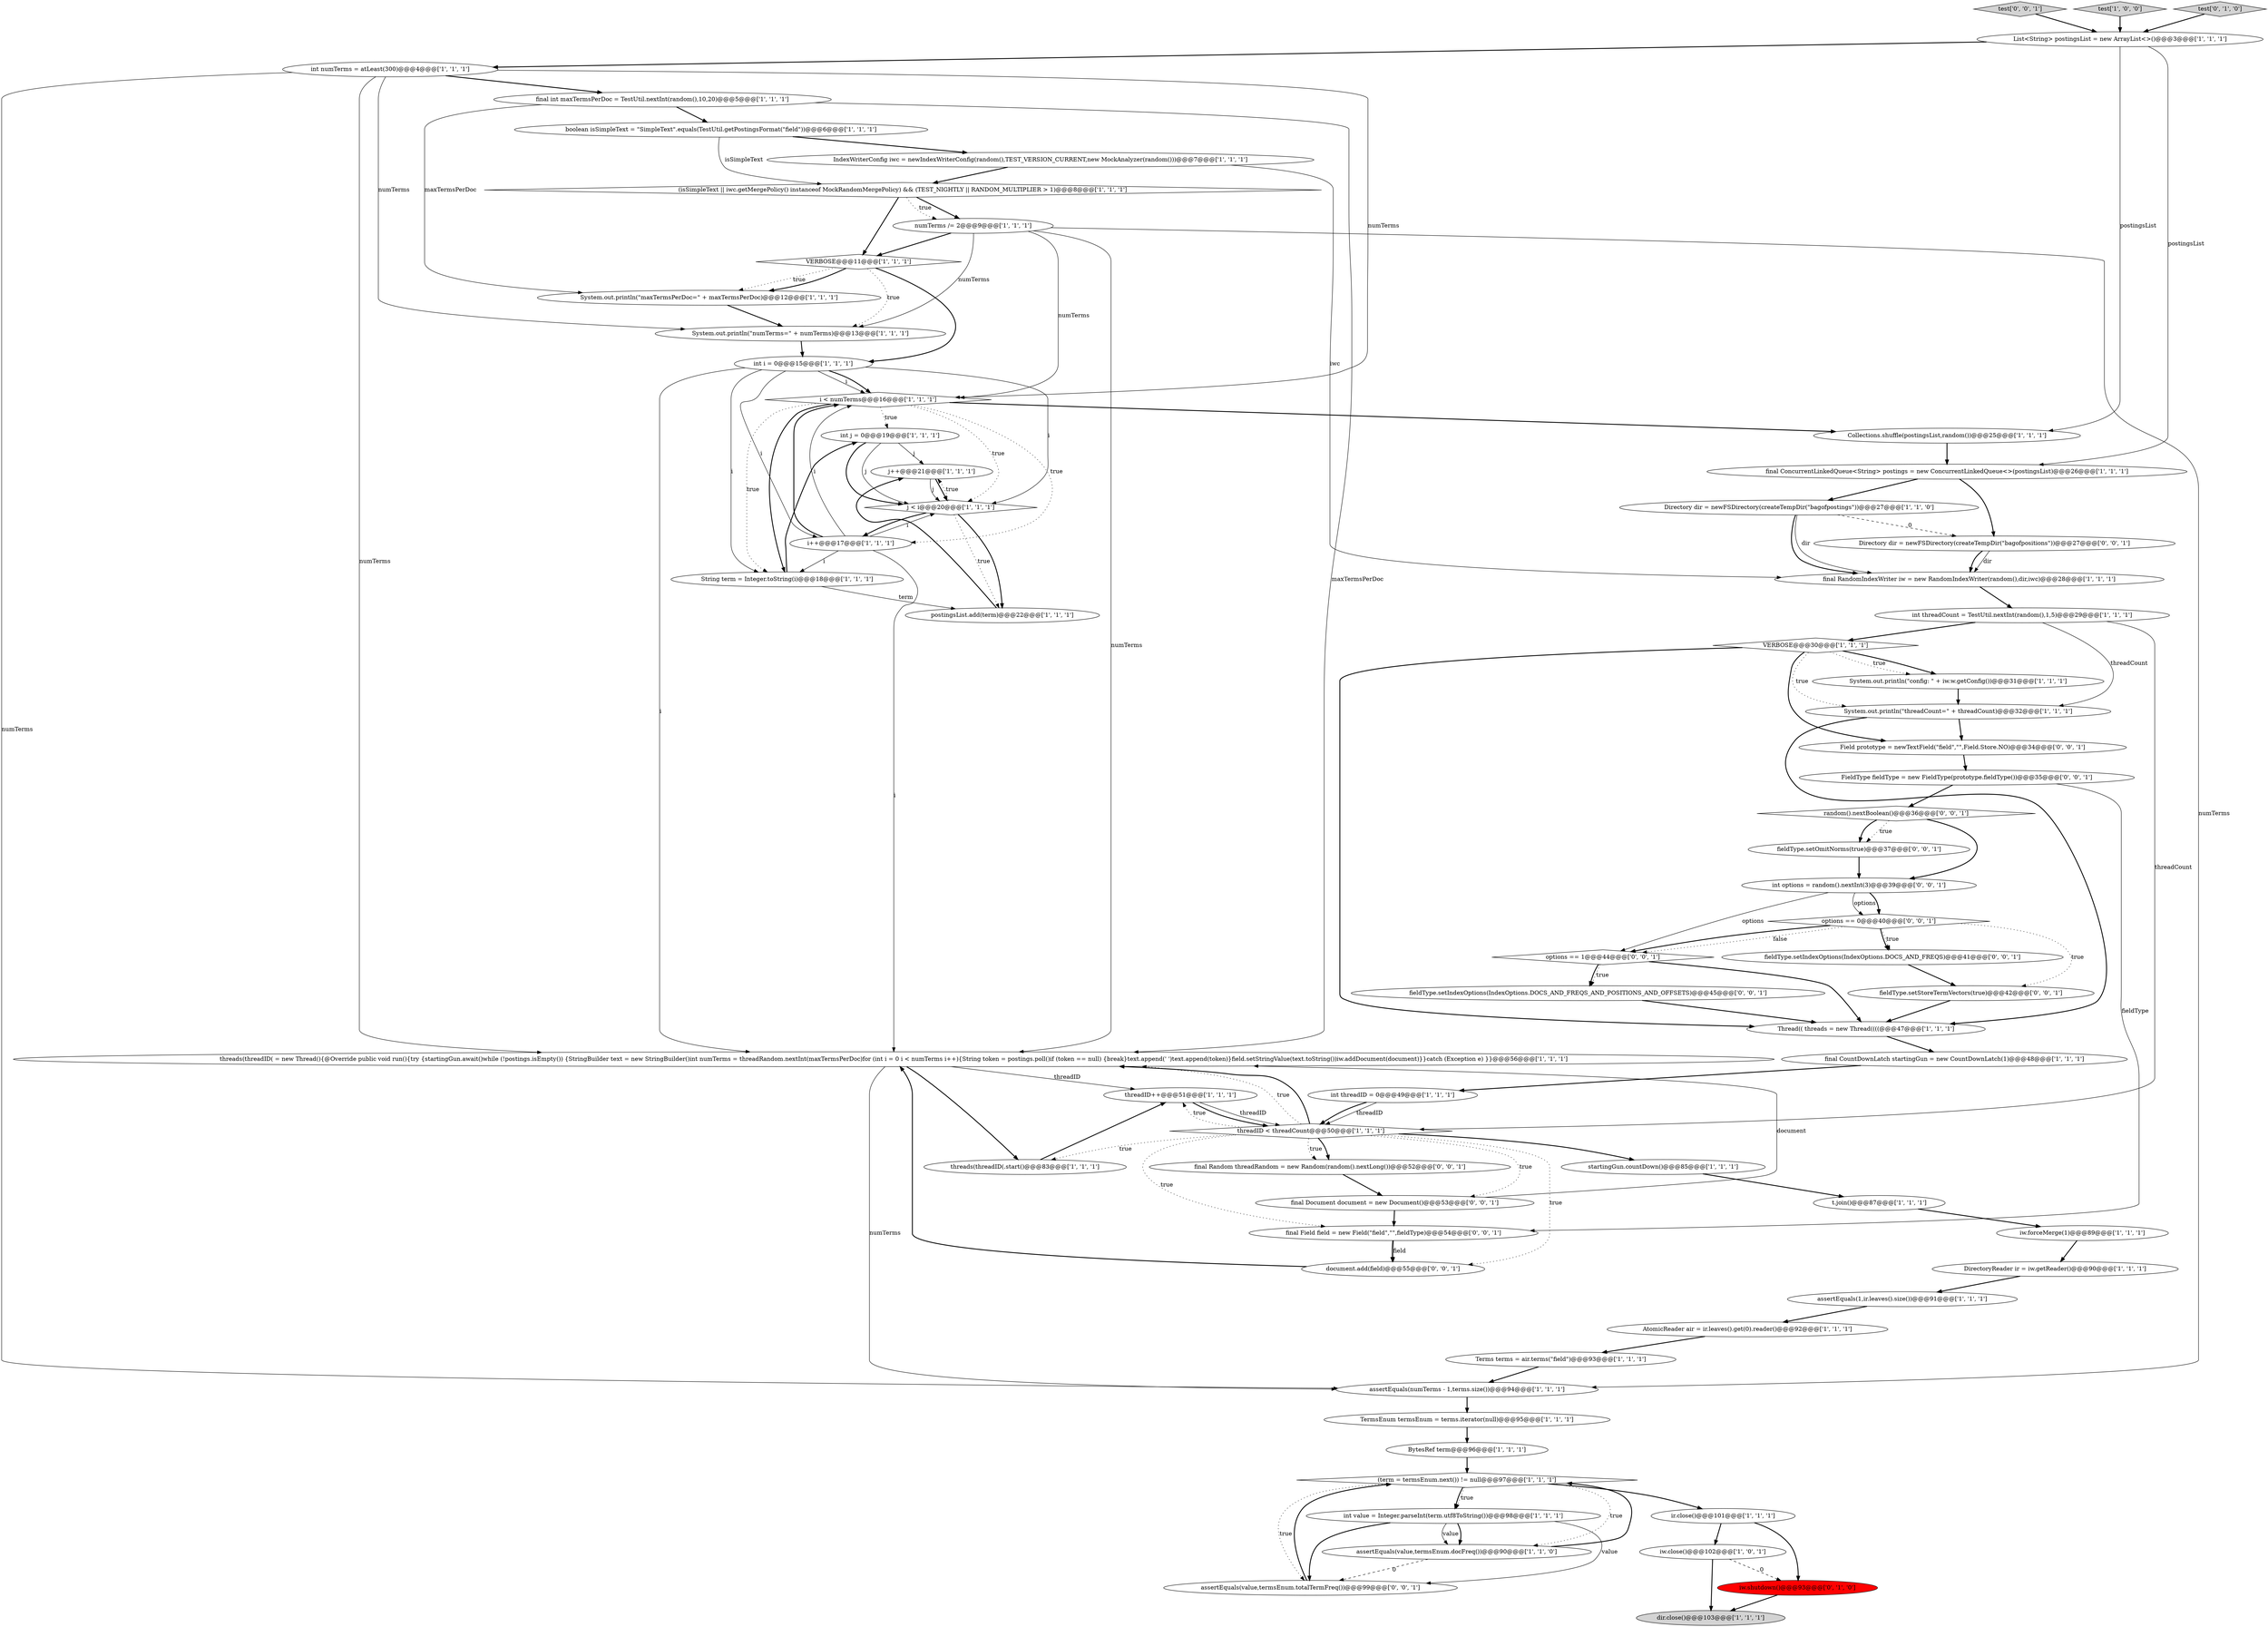 digraph {
2 [style = filled, label = "iw.forceMerge(1)@@@89@@@['1', '1', '1']", fillcolor = white, shape = ellipse image = "AAA0AAABBB1BBB"];
14 [style = filled, label = "int j = 0@@@19@@@['1', '1', '1']", fillcolor = white, shape = ellipse image = "AAA0AAABBB1BBB"];
1 [style = filled, label = "final CountDownLatch startingGun = new CountDownLatch(1)@@@48@@@['1', '1', '1']", fillcolor = white, shape = ellipse image = "AAA0AAABBB1BBB"];
31 [style = filled, label = "int numTerms = atLeast(300)@@@4@@@['1', '1', '1']", fillcolor = white, shape = ellipse image = "AAA0AAABBB1BBB"];
45 [style = filled, label = "int threadID = 0@@@49@@@['1', '1', '1']", fillcolor = white, shape = ellipse image = "AAA0AAABBB1BBB"];
62 [style = filled, label = "random().nextBoolean()@@@36@@@['0', '0', '1']", fillcolor = white, shape = diamond image = "AAA0AAABBB3BBB"];
59 [style = filled, label = "test['0', '0', '1']", fillcolor = lightgray, shape = diamond image = "AAA0AAABBB3BBB"];
55 [style = filled, label = "fieldType.setStoreTermVectors(true)@@@42@@@['0', '0', '1']", fillcolor = white, shape = ellipse image = "AAA0AAABBB3BBB"];
65 [style = filled, label = "assertEquals(value,termsEnum.totalTermFreq())@@@99@@@['0', '0', '1']", fillcolor = white, shape = ellipse image = "AAA0AAABBB3BBB"];
48 [style = filled, label = "int value = Integer.parseInt(term.utf8ToString())@@@98@@@['1', '1', '1']", fillcolor = white, shape = ellipse image = "AAA0AAABBB1BBB"];
6 [style = filled, label = "AtomicReader air = ir.leaves().get(0).reader()@@@92@@@['1', '1', '1']", fillcolor = white, shape = ellipse image = "AAA0AAABBB1BBB"];
34 [style = filled, label = "j++@@@21@@@['1', '1', '1']", fillcolor = white, shape = ellipse image = "AAA0AAABBB1BBB"];
41 [style = filled, label = "Directory dir = newFSDirectory(createTempDir(\"bagofpostings\"))@@@27@@@['1', '1', '0']", fillcolor = white, shape = ellipse image = "AAA0AAABBB1BBB"];
53 [style = filled, label = "fieldType.setOmitNorms(true)@@@37@@@['0', '0', '1']", fillcolor = white, shape = ellipse image = "AAA0AAABBB3BBB"];
42 [style = filled, label = "String term = Integer.toString(i)@@@18@@@['1', '1', '1']", fillcolor = white, shape = ellipse image = "AAA0AAABBB1BBB"];
29 [style = filled, label = "assertEquals(value,termsEnum.docFreq())@@@90@@@['1', '1', '0']", fillcolor = white, shape = ellipse image = "AAA0AAABBB1BBB"];
58 [style = filled, label = "final Field field = new Field(\"field\",\"\",fieldType)@@@54@@@['0', '0', '1']", fillcolor = white, shape = ellipse image = "AAA0AAABBB3BBB"];
61 [style = filled, label = "fieldType.setIndexOptions(IndexOptions.DOCS_AND_FREQS_AND_POSITIONS_AND_OFFSETS)@@@45@@@['0', '0', '1']", fillcolor = white, shape = ellipse image = "AAA0AAABBB3BBB"];
13 [style = filled, label = "int i = 0@@@15@@@['1', '1', '1']", fillcolor = white, shape = ellipse image = "AAA0AAABBB1BBB"];
3 [style = filled, label = "threads(threadID( = new Thread(){@Override public void run(){try {startingGun.await()while (!postings.isEmpty()) {StringBuilder text = new StringBuilder()int numTerms = threadRandom.nextInt(maxTermsPerDoc)for (int i = 0 i < numTerms i++){String token = postings.poll()if (token == null) {break}text.append(' ')text.append(token)}field.setStringValue(text.toString())iw.addDocument(document)}}catch (Exception e) }}@@@56@@@['1', '1', '1']", fillcolor = white, shape = ellipse image = "AAA0AAABBB1BBB"];
36 [style = filled, label = "VERBOSE@@@30@@@['1', '1', '1']", fillcolor = white, shape = diamond image = "AAA0AAABBB1BBB"];
46 [style = filled, label = "BytesRef term@@@96@@@['1', '1', '1']", fillcolor = white, shape = ellipse image = "AAA0AAABBB1BBB"];
60 [style = filled, label = "int options = random().nextInt(3)@@@39@@@['0', '0', '1']", fillcolor = white, shape = ellipse image = "AAA0AAABBB3BBB"];
5 [style = filled, label = "final RandomIndexWriter iw = new RandomIndexWriter(random(),dir,iwc)@@@28@@@['1', '1', '1']", fillcolor = white, shape = ellipse image = "AAA0AAABBB1BBB"];
21 [style = filled, label = "threadID++@@@51@@@['1', '1', '1']", fillcolor = white, shape = ellipse image = "AAA0AAABBB1BBB"];
64 [style = filled, label = "final Document document = new Document()@@@53@@@['0', '0', '1']", fillcolor = white, shape = ellipse image = "AAA0AAABBB3BBB"];
30 [style = filled, label = "Thread(( threads = new Thread((((@@@47@@@['1', '1', '1']", fillcolor = white, shape = ellipse image = "AAA0AAABBB1BBB"];
4 [style = filled, label = "threads(threadID(.start()@@@83@@@['1', '1', '1']", fillcolor = white, shape = ellipse image = "AAA0AAABBB1BBB"];
54 [style = filled, label = "Field prototype = newTextField(\"field\",\"\",Field.Store.NO)@@@34@@@['0', '0', '1']", fillcolor = white, shape = ellipse image = "AAA0AAABBB3BBB"];
11 [style = filled, label = "j < i@@@20@@@['1', '1', '1']", fillcolor = white, shape = diamond image = "AAA0AAABBB1BBB"];
47 [style = filled, label = "dir.close()@@@103@@@['1', '1', '1']", fillcolor = lightgray, shape = ellipse image = "AAA0AAABBB1BBB"];
7 [style = filled, label = "assertEquals(numTerms - 1,terms.size())@@@94@@@['1', '1', '1']", fillcolor = white, shape = ellipse image = "AAA0AAABBB1BBB"];
32 [style = filled, label = "System.out.println(\"threadCount=\" + threadCount)@@@32@@@['1', '1', '1']", fillcolor = white, shape = ellipse image = "AAA0AAABBB1BBB"];
9 [style = filled, label = "IndexWriterConfig iwc = newIndexWriterConfig(random(),TEST_VERSION_CURRENT,new MockAnalyzer(random()))@@@7@@@['1', '1', '1']", fillcolor = white, shape = ellipse image = "AAA0AAABBB1BBB"];
39 [style = filled, label = "numTerms /= 2@@@9@@@['1', '1', '1']", fillcolor = white, shape = ellipse image = "AAA0AAABBB1BBB"];
23 [style = filled, label = "test['1', '0', '0']", fillcolor = lightgray, shape = diamond image = "AAA0AAABBB1BBB"];
28 [style = filled, label = "List<String> postingsList = new ArrayList<>()@@@3@@@['1', '1', '1']", fillcolor = white, shape = ellipse image = "AAA0AAABBB1BBB"];
16 [style = filled, label = "System.out.println(\"config: \" + iw.w.getConfig())@@@31@@@['1', '1', '1']", fillcolor = white, shape = ellipse image = "AAA0AAABBB1BBB"];
12 [style = filled, label = "postingsList.add(term)@@@22@@@['1', '1', '1']", fillcolor = white, shape = ellipse image = "AAA0AAABBB1BBB"];
35 [style = filled, label = "i < numTerms@@@16@@@['1', '1', '1']", fillcolor = white, shape = diamond image = "AAA0AAABBB1BBB"];
44 [style = filled, label = "final int maxTermsPerDoc = TestUtil.nextInt(random(),10,20)@@@5@@@['1', '1', '1']", fillcolor = white, shape = ellipse image = "AAA0AAABBB1BBB"];
57 [style = filled, label = "final Random threadRandom = new Random(random().nextLong())@@@52@@@['0', '0', '1']", fillcolor = white, shape = ellipse image = "AAA0AAABBB3BBB"];
0 [style = filled, label = "int threadCount = TestUtil.nextInt(random(),1,5)@@@29@@@['1', '1', '1']", fillcolor = white, shape = ellipse image = "AAA0AAABBB1BBB"];
37 [style = filled, label = "(term = termsEnum.next()) != null@@@97@@@['1', '1', '1']", fillcolor = white, shape = diamond image = "AAA0AAABBB1BBB"];
22 [style = filled, label = "startingGun.countDown()@@@85@@@['1', '1', '1']", fillcolor = white, shape = ellipse image = "AAA0AAABBB1BBB"];
33 [style = filled, label = "final ConcurrentLinkedQueue<String> postings = new ConcurrentLinkedQueue<>(postingsList)@@@26@@@['1', '1', '1']", fillcolor = white, shape = ellipse image = "AAA0AAABBB1BBB"];
19 [style = filled, label = "Terms terms = air.terms(\"field\")@@@93@@@['1', '1', '1']", fillcolor = white, shape = ellipse image = "AAA0AAABBB1BBB"];
15 [style = filled, label = "i++@@@17@@@['1', '1', '1']", fillcolor = white, shape = ellipse image = "AAA0AAABBB1BBB"];
52 [style = filled, label = "options == 1@@@44@@@['0', '0', '1']", fillcolor = white, shape = diamond image = "AAA0AAABBB3BBB"];
8 [style = filled, label = "TermsEnum termsEnum = terms.iterator(null)@@@95@@@['1', '1', '1']", fillcolor = white, shape = ellipse image = "AAA0AAABBB1BBB"];
63 [style = filled, label = "fieldType.setIndexOptions(IndexOptions.DOCS_AND_FREQS)@@@41@@@['0', '0', '1']", fillcolor = white, shape = ellipse image = "AAA0AAABBB3BBB"];
49 [style = filled, label = "ir.close()@@@101@@@['1', '1', '1']", fillcolor = white, shape = ellipse image = "AAA0AAABBB1BBB"];
67 [style = filled, label = "options == 0@@@40@@@['0', '0', '1']", fillcolor = white, shape = diamond image = "AAA0AAABBB3BBB"];
17 [style = filled, label = "iw.close()@@@102@@@['1', '0', '1']", fillcolor = white, shape = ellipse image = "AAA0AAABBB1BBB"];
66 [style = filled, label = "Directory dir = newFSDirectory(createTempDir(\"bagofpositions\"))@@@27@@@['0', '0', '1']", fillcolor = white, shape = ellipse image = "AAA0AAABBB3BBB"];
43 [style = filled, label = "DirectoryReader ir = iw.getReader()@@@90@@@['1', '1', '1']", fillcolor = white, shape = ellipse image = "AAA0AAABBB1BBB"];
26 [style = filled, label = "threadID < threadCount@@@50@@@['1', '1', '1']", fillcolor = white, shape = diamond image = "AAA0AAABBB1BBB"];
50 [style = filled, label = "test['0', '1', '0']", fillcolor = lightgray, shape = diamond image = "AAA0AAABBB2BBB"];
27 [style = filled, label = "boolean isSimpleText = \"SimpleText\".equals(TestUtil.getPostingsFormat(\"field\"))@@@6@@@['1', '1', '1']", fillcolor = white, shape = ellipse image = "AAA0AAABBB1BBB"];
38 [style = filled, label = "System.out.println(\"numTerms=\" + numTerms)@@@13@@@['1', '1', '1']", fillcolor = white, shape = ellipse image = "AAA0AAABBB1BBB"];
40 [style = filled, label = "assertEquals(1,ir.leaves().size())@@@91@@@['1', '1', '1']", fillcolor = white, shape = ellipse image = "AAA0AAABBB1BBB"];
18 [style = filled, label = "System.out.println(\"maxTermsPerDoc=\" + maxTermsPerDoc)@@@12@@@['1', '1', '1']", fillcolor = white, shape = ellipse image = "AAA0AAABBB1BBB"];
20 [style = filled, label = "(isSimpleText || iwc.getMergePolicy() instanceof MockRandomMergePolicy) && (TEST_NIGHTLY || RANDOM_MULTIPLIER > 1)@@@8@@@['1', '1', '1']", fillcolor = white, shape = diamond image = "AAA0AAABBB1BBB"];
25 [style = filled, label = "Collections.shuffle(postingsList,random())@@@25@@@['1', '1', '1']", fillcolor = white, shape = ellipse image = "AAA0AAABBB1BBB"];
56 [style = filled, label = "FieldType fieldType = new FieldType(prototype.fieldType())@@@35@@@['0', '0', '1']", fillcolor = white, shape = ellipse image = "AAA0AAABBB3BBB"];
10 [style = filled, label = "VERBOSE@@@11@@@['1', '1', '1']", fillcolor = white, shape = diamond image = "AAA0AAABBB1BBB"];
24 [style = filled, label = "t.join()@@@87@@@['1', '1', '1']", fillcolor = white, shape = ellipse image = "AAA0AAABBB1BBB"];
68 [style = filled, label = "document.add(field)@@@55@@@['0', '0', '1']", fillcolor = white, shape = ellipse image = "AAA0AAABBB3BBB"];
51 [style = filled, label = "iw.shutdown()@@@93@@@['0', '1', '0']", fillcolor = red, shape = ellipse image = "AAA1AAABBB2BBB"];
31->7 [style = solid, label="numTerms"];
54->56 [style = bold, label=""];
36->16 [style = dotted, label="true"];
58->68 [style = solid, label="field"];
27->20 [style = solid, label="isSimpleText"];
40->6 [style = bold, label=""];
25->33 [style = bold, label=""];
37->49 [style = bold, label=""];
61->30 [style = bold, label=""];
48->29 [style = bold, label=""];
10->38 [style = dotted, label="true"];
27->9 [style = bold, label=""];
11->12 [style = dotted, label="true"];
13->42 [style = solid, label="i"];
52->61 [style = dotted, label="true"];
49->51 [style = bold, label=""];
35->42 [style = dotted, label="true"];
7->8 [style = bold, label=""];
60->52 [style = solid, label="options"];
3->4 [style = bold, label=""];
26->22 [style = bold, label=""];
34->11 [style = solid, label="j"];
23->28 [style = bold, label=""];
43->40 [style = bold, label=""];
11->34 [style = dotted, label="true"];
21->26 [style = bold, label=""];
63->55 [style = bold, label=""];
31->38 [style = solid, label="numTerms"];
44->3 [style = solid, label="maxTermsPerDoc"];
35->15 [style = dotted, label="true"];
5->0 [style = bold, label=""];
62->53 [style = bold, label=""];
65->37 [style = bold, label=""];
37->48 [style = bold, label=""];
51->47 [style = bold, label=""];
67->52 [style = dotted, label="false"];
26->57 [style = bold, label=""];
26->4 [style = dotted, label="true"];
53->60 [style = bold, label=""];
31->35 [style = solid, label="numTerms"];
0->32 [style = solid, label="threadCount"];
26->58 [style = dotted, label="true"];
14->11 [style = bold, label=""];
67->52 [style = bold, label=""];
18->38 [style = bold, label=""];
10->18 [style = dotted, label="true"];
37->48 [style = dotted, label="true"];
13->3 [style = solid, label="i"];
62->53 [style = dotted, label="true"];
48->29 [style = solid, label="value"];
39->38 [style = solid, label="numTerms"];
64->3 [style = solid, label="document"];
62->60 [style = bold, label=""];
4->21 [style = bold, label=""];
67->55 [style = dotted, label="true"];
56->62 [style = bold, label=""];
15->42 [style = solid, label="i"];
33->41 [style = bold, label=""];
11->12 [style = bold, label=""];
16->32 [style = bold, label=""];
26->3 [style = dotted, label="true"];
46->37 [style = bold, label=""];
15->35 [style = bold, label=""];
50->28 [style = bold, label=""];
0->36 [style = bold, label=""];
9->5 [style = solid, label="iwc"];
36->30 [style = bold, label=""];
26->68 [style = dotted, label="true"];
13->15 [style = solid, label="i"];
20->39 [style = bold, label=""];
36->16 [style = bold, label=""];
49->17 [style = bold, label=""];
59->28 [style = bold, label=""];
1->45 [style = bold, label=""];
35->14 [style = dotted, label="true"];
2->43 [style = bold, label=""];
15->11 [style = solid, label="i"];
10->18 [style = bold, label=""];
52->61 [style = bold, label=""];
35->42 [style = bold, label=""];
56->58 [style = solid, label="fieldType"];
26->3 [style = bold, label=""];
68->3 [style = bold, label=""];
28->31 [style = bold, label=""];
36->32 [style = dotted, label="true"];
9->20 [style = bold, label=""];
29->37 [style = bold, label=""];
32->30 [style = bold, label=""];
20->39 [style = dotted, label="true"];
3->7 [style = solid, label="numTerms"];
15->35 [style = solid, label="i"];
42->14 [style = bold, label=""];
35->25 [style = bold, label=""];
13->35 [style = solid, label="i"];
17->51 [style = dashed, label="0"];
26->57 [style = dotted, label="true"];
55->30 [style = bold, label=""];
10->13 [style = bold, label=""];
31->44 [style = bold, label=""];
67->63 [style = bold, label=""];
42->12 [style = solid, label="term"];
66->5 [style = bold, label=""];
14->34 [style = solid, label="j"];
64->58 [style = bold, label=""];
26->64 [style = dotted, label="true"];
28->33 [style = solid, label="postingsList"];
39->3 [style = solid, label="numTerms"];
58->68 [style = bold, label=""];
21->26 [style = solid, label="threadID"];
60->67 [style = solid, label="options"];
33->66 [style = bold, label=""];
67->63 [style = dotted, label="true"];
30->1 [style = bold, label=""];
57->64 [style = bold, label=""];
24->2 [style = bold, label=""];
17->47 [style = bold, label=""];
66->5 [style = solid, label="dir"];
0->26 [style = solid, label="threadCount"];
45->26 [style = solid, label="threadID"];
12->34 [style = bold, label=""];
37->29 [style = dotted, label="true"];
6->19 [style = bold, label=""];
37->65 [style = dotted, label="true"];
35->11 [style = dotted, label="true"];
34->11 [style = bold, label=""];
11->15 [style = bold, label=""];
20->10 [style = bold, label=""];
15->3 [style = solid, label="i"];
29->65 [style = dashed, label="0"];
3->21 [style = solid, label="threadID"];
8->46 [style = bold, label=""];
60->67 [style = bold, label=""];
13->11 [style = solid, label="i"];
48->65 [style = solid, label="value"];
39->7 [style = solid, label="numTerms"];
41->5 [style = solid, label="dir"];
39->35 [style = solid, label="numTerms"];
26->21 [style = dotted, label="true"];
39->10 [style = bold, label=""];
31->3 [style = solid, label="numTerms"];
44->18 [style = solid, label="maxTermsPerDoc"];
41->66 [style = dashed, label="0"];
45->26 [style = bold, label=""];
28->25 [style = solid, label="postingsList"];
48->65 [style = bold, label=""];
36->54 [style = bold, label=""];
22->24 [style = bold, label=""];
32->54 [style = bold, label=""];
44->27 [style = bold, label=""];
38->13 [style = bold, label=""];
13->35 [style = bold, label=""];
19->7 [style = bold, label=""];
52->30 [style = bold, label=""];
14->11 [style = solid, label="j"];
41->5 [style = bold, label=""];
}
